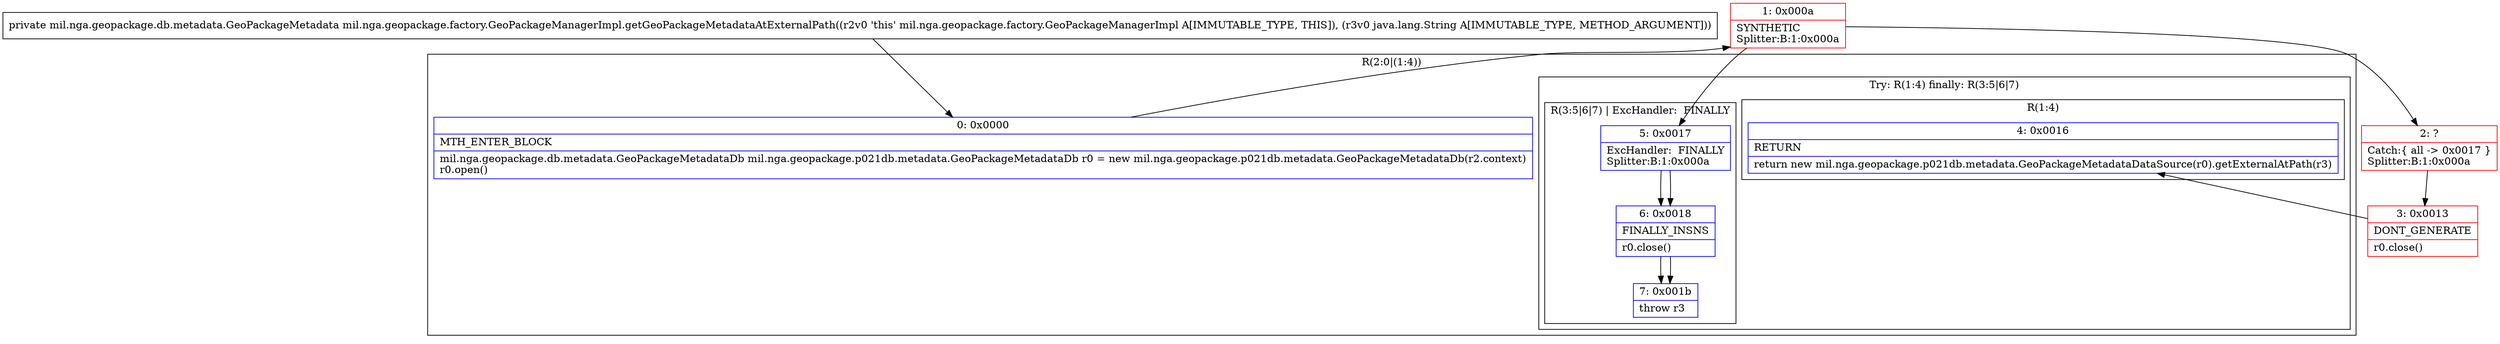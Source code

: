 digraph "CFG formil.nga.geopackage.factory.GeoPackageManagerImpl.getGeoPackageMetadataAtExternalPath(Ljava\/lang\/String;)Lmil\/nga\/geopackage\/db\/metadata\/GeoPackageMetadata;" {
subgraph cluster_Region_301766586 {
label = "R(2:0|(1:4))";
node [shape=record,color=blue];
Node_0 [shape=record,label="{0\:\ 0x0000|MTH_ENTER_BLOCK\l|mil.nga.geopackage.db.metadata.GeoPackageMetadataDb mil.nga.geopackage.p021db.metadata.GeoPackageMetadataDb r0 = new mil.nga.geopackage.p021db.metadata.GeoPackageMetadataDb(r2.context)\lr0.open()\l}"];
subgraph cluster_TryCatchRegion_1792948739 {
label = "Try: R(1:4) finally: R(3:5|6|7)";
node [shape=record,color=blue];
subgraph cluster_Region_155739768 {
label = "R(1:4)";
node [shape=record,color=blue];
Node_4 [shape=record,label="{4\:\ 0x0016|RETURN\l|return new mil.nga.geopackage.p021db.metadata.GeoPackageMetadataDataSource(r0).getExternalAtPath(r3)\l}"];
}
subgraph cluster_Region_1168346566 {
label = "R(3:5|6|7) | ExcHandler:  FINALLY\l";
node [shape=record,color=blue];
Node_5 [shape=record,label="{5\:\ 0x0017|ExcHandler:  FINALLY\lSplitter:B:1:0x000a\l}"];
Node_6 [shape=record,label="{6\:\ 0x0018|FINALLY_INSNS\l|r0.close()\l}"];
Node_7 [shape=record,label="{7\:\ 0x001b|throw r3\l}"];
}
}
}
subgraph cluster_Region_1168346566 {
label = "R(3:5|6|7) | ExcHandler:  FINALLY\l";
node [shape=record,color=blue];
Node_5 [shape=record,label="{5\:\ 0x0017|ExcHandler:  FINALLY\lSplitter:B:1:0x000a\l}"];
Node_6 [shape=record,label="{6\:\ 0x0018|FINALLY_INSNS\l|r0.close()\l}"];
Node_7 [shape=record,label="{7\:\ 0x001b|throw r3\l}"];
}
Node_1 [shape=record,color=red,label="{1\:\ 0x000a|SYNTHETIC\lSplitter:B:1:0x000a\l}"];
Node_2 [shape=record,color=red,label="{2\:\ ?|Catch:\{ all \-\> 0x0017 \}\lSplitter:B:1:0x000a\l}"];
Node_3 [shape=record,color=red,label="{3\:\ 0x0013|DONT_GENERATE\l|r0.close()\l}"];
MethodNode[shape=record,label="{private mil.nga.geopackage.db.metadata.GeoPackageMetadata mil.nga.geopackage.factory.GeoPackageManagerImpl.getGeoPackageMetadataAtExternalPath((r2v0 'this' mil.nga.geopackage.factory.GeoPackageManagerImpl A[IMMUTABLE_TYPE, THIS]), (r3v0 java.lang.String A[IMMUTABLE_TYPE, METHOD_ARGUMENT])) }"];
MethodNode -> Node_0;
Node_0 -> Node_1;
Node_5 -> Node_6;
Node_6 -> Node_7;
Node_5 -> Node_6;
Node_6 -> Node_7;
Node_1 -> Node_2;
Node_1 -> Node_5;
Node_2 -> Node_3;
Node_3 -> Node_4;
}

